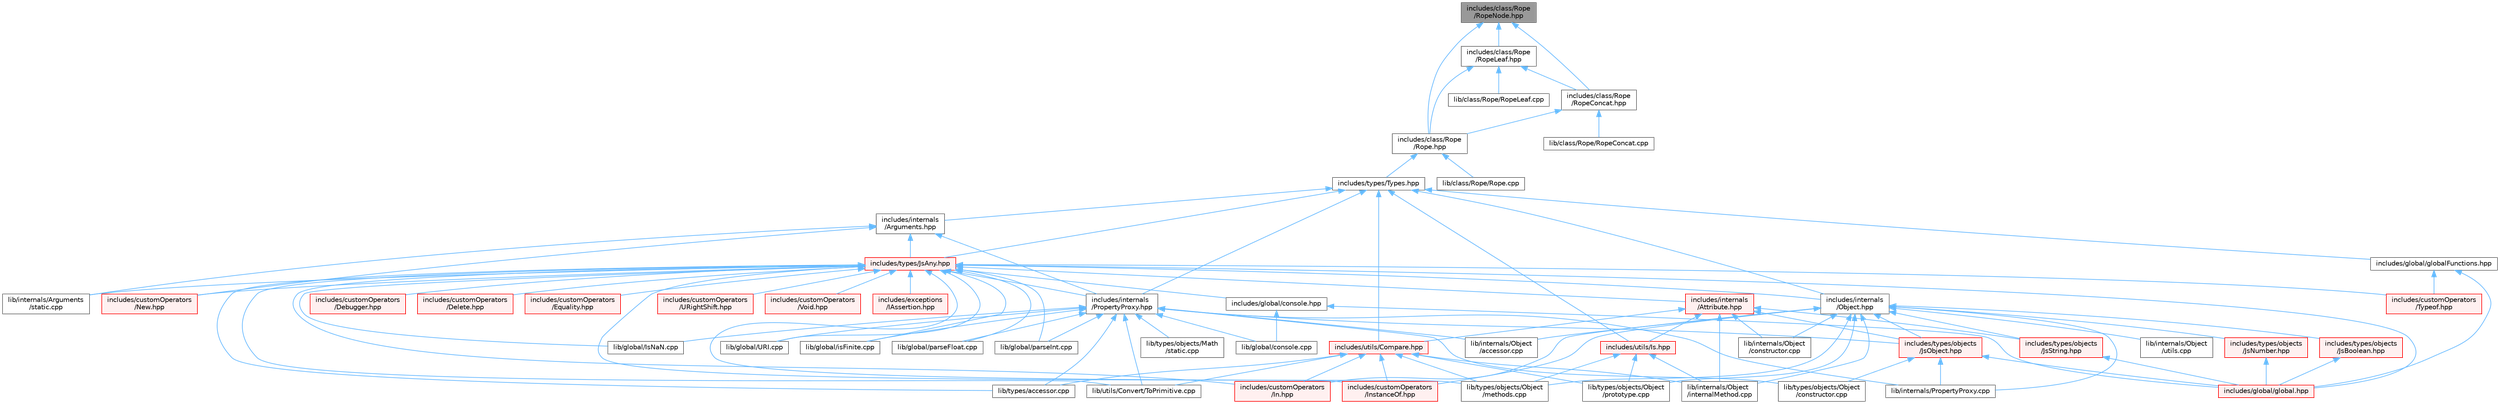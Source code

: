 digraph "includes/class/Rope/RopeNode.hpp"
{
 // LATEX_PDF_SIZE
  bgcolor="transparent";
  edge [fontname=Helvetica,fontsize=10,labelfontname=Helvetica,labelfontsize=10];
  node [fontname=Helvetica,fontsize=10,shape=box,height=0.2,width=0.4];
  Node1 [id="Node000001",label="includes/class/Rope\l/RopeNode.hpp",height=0.2,width=0.4,color="gray40", fillcolor="grey60", style="filled", fontcolor="black",tooltip=" "];
  Node1 -> Node2 [id="edge1_Node000001_Node000002",dir="back",color="steelblue1",style="solid",tooltip=" "];
  Node2 [id="Node000002",label="includes/class/Rope\l/Rope.hpp",height=0.2,width=0.4,color="grey40", fillcolor="white", style="filled",URL="$Rope_8hpp.html",tooltip=" "];
  Node2 -> Node3 [id="edge2_Node000002_Node000003",dir="back",color="steelblue1",style="solid",tooltip=" "];
  Node3 [id="Node000003",label="includes/types/Types.hpp",height=0.2,width=0.4,color="grey40", fillcolor="white", style="filled",URL="$Types_8hpp.html",tooltip=" "];
  Node3 -> Node4 [id="edge3_Node000003_Node000004",dir="back",color="steelblue1",style="solid",tooltip=" "];
  Node4 [id="Node000004",label="includes/global/globalFunctions.hpp",height=0.2,width=0.4,color="grey40", fillcolor="white", style="filled",URL="$globalFunctions_8hpp.html",tooltip=" "];
  Node4 -> Node5 [id="edge4_Node000004_Node000005",dir="back",color="steelblue1",style="solid",tooltip=" "];
  Node5 [id="Node000005",label="includes/customOperators\l/Typeof.hpp",height=0.2,width=0.4,color="red", fillcolor="#FFF0F0", style="filled",URL="$Typeof_8hpp.html",tooltip=" "];
  Node4 -> Node7 [id="edge5_Node000004_Node000007",dir="back",color="steelblue1",style="solid",tooltip=" "];
  Node7 [id="Node000007",label="includes/global/global.hpp",height=0.2,width=0.4,color="red", fillcolor="#FFF0F0", style="filled",URL="$global_8hpp.html",tooltip=" "];
  Node3 -> Node10 [id="edge6_Node000003_Node000010",dir="back",color="steelblue1",style="solid",tooltip=" "];
  Node10 [id="Node000010",label="includes/internals\l/Arguments.hpp",height=0.2,width=0.4,color="grey40", fillcolor="white", style="filled",URL="$Arguments_8hpp.html",tooltip=" "];
  Node10 -> Node11 [id="edge7_Node000010_Node000011",dir="back",color="steelblue1",style="solid",tooltip=" "];
  Node11 [id="Node000011",label="includes/customOperators\l/New.hpp",height=0.2,width=0.4,color="red", fillcolor="#FFF0F0", style="filled",URL="$New_8hpp.html",tooltip=" "];
  Node10 -> Node12 [id="edge8_Node000010_Node000012",dir="back",color="steelblue1",style="solid",tooltip=" "];
  Node12 [id="Node000012",label="includes/internals\l/PropertyProxy.hpp",height=0.2,width=0.4,color="grey40", fillcolor="white", style="filled",URL="$PropertyProxy_8hpp.html",tooltip=" "];
  Node12 -> Node13 [id="edge9_Node000012_Node000013",dir="back",color="steelblue1",style="solid",tooltip=" "];
  Node13 [id="Node000013",label="includes/types/objects\l/JsObject.hpp",height=0.2,width=0.4,color="red", fillcolor="#FFF0F0", style="filled",URL="$JsObject_8hpp.html",tooltip=" "];
  Node13 -> Node7 [id="edge10_Node000013_Node000007",dir="back",color="steelblue1",style="solid",tooltip=" "];
  Node13 -> Node35 [id="edge11_Node000013_Node000035",dir="back",color="steelblue1",style="solid",tooltip=" "];
  Node35 [id="Node000035",label="lib/internals/PropertyProxy.cpp",height=0.2,width=0.4,color="grey40", fillcolor="white", style="filled",URL="$PropertyProxy_8cpp.html",tooltip=" "];
  Node13 -> Node28 [id="edge12_Node000013_Node000028",dir="back",color="steelblue1",style="solid",tooltip=" "];
  Node28 [id="Node000028",label="lib/types/objects/Object\l/constructor.cpp",height=0.2,width=0.4,color="grey40", fillcolor="white", style="filled",URL="$types_2objects_2Object_2constructor_8cpp.html",tooltip=" "];
  Node12 -> Node42 [id="edge13_Node000012_Node000042",dir="back",color="steelblue1",style="solid",tooltip=" "];
  Node42 [id="Node000042",label="lib/global/IsNaN.cpp",height=0.2,width=0.4,color="grey40", fillcolor="white", style="filled",URL="$IsNaN_8cpp.html",tooltip=" "];
  Node12 -> Node43 [id="edge14_Node000012_Node000043",dir="back",color="steelblue1",style="solid",tooltip=" "];
  Node43 [id="Node000043",label="lib/global/URI.cpp",height=0.2,width=0.4,color="grey40", fillcolor="white", style="filled",URL="$URI_8cpp.html",tooltip=" "];
  Node12 -> Node44 [id="edge15_Node000012_Node000044",dir="back",color="steelblue1",style="solid",tooltip=" "];
  Node44 [id="Node000044",label="lib/global/console.cpp",height=0.2,width=0.4,color="grey40", fillcolor="white", style="filled",URL="$console_8cpp.html",tooltip=" "];
  Node12 -> Node45 [id="edge16_Node000012_Node000045",dir="back",color="steelblue1",style="solid",tooltip=" "];
  Node45 [id="Node000045",label="lib/global/isFinite.cpp",height=0.2,width=0.4,color="grey40", fillcolor="white", style="filled",URL="$isFinite_8cpp.html",tooltip=" "];
  Node12 -> Node46 [id="edge17_Node000012_Node000046",dir="back",color="steelblue1",style="solid",tooltip=" "];
  Node46 [id="Node000046",label="lib/global/parseFloat.cpp",height=0.2,width=0.4,color="grey40", fillcolor="white", style="filled",URL="$parseFloat_8cpp.html",tooltip=" "];
  Node12 -> Node47 [id="edge18_Node000012_Node000047",dir="back",color="steelblue1",style="solid",tooltip=" "];
  Node47 [id="Node000047",label="lib/global/parseInt.cpp",height=0.2,width=0.4,color="grey40", fillcolor="white", style="filled",URL="$parseInt_8cpp.html",tooltip=" "];
  Node12 -> Node48 [id="edge19_Node000012_Node000048",dir="back",color="steelblue1",style="solid",tooltip=" "];
  Node48 [id="Node000048",label="lib/internals/Object\l/accessor.cpp",height=0.2,width=0.4,color="grey40", fillcolor="white", style="filled",URL="$internals_2Object_2accessor_8cpp.html",tooltip=" "];
  Node12 -> Node35 [id="edge20_Node000012_Node000035",dir="back",color="steelblue1",style="solid",tooltip=" "];
  Node12 -> Node21 [id="edge21_Node000012_Node000021",dir="back",color="steelblue1",style="solid",tooltip=" "];
  Node21 [id="Node000021",label="lib/types/accessor.cpp",height=0.2,width=0.4,color="grey40", fillcolor="white", style="filled",URL="$types_2accessor_8cpp.html",tooltip=" "];
  Node12 -> Node49 [id="edge22_Node000012_Node000049",dir="back",color="steelblue1",style="solid",tooltip=" "];
  Node49 [id="Node000049",label="lib/types/objects/Math\l/static.cpp",height=0.2,width=0.4,color="grey40", fillcolor="white", style="filled",URL="$types_2objects_2Math_2static_8cpp.html",tooltip=" "];
  Node12 -> Node28 [id="edge23_Node000012_Node000028",dir="back",color="steelblue1",style="solid",tooltip=" "];
  Node12 -> Node50 [id="edge24_Node000012_Node000050",dir="back",color="steelblue1",style="solid",tooltip=" "];
  Node50 [id="Node000050",label="lib/utils/Convert/ToPrimitive.cpp",height=0.2,width=0.4,color="grey40", fillcolor="white", style="filled",URL="$ToPrimitive_8cpp.html",tooltip=" "];
  Node10 -> Node51 [id="edge25_Node000010_Node000051",dir="back",color="steelblue1",style="solid",tooltip=" "];
  Node51 [id="Node000051",label="includes/types/JsAny.hpp",height=0.2,width=0.4,color="red", fillcolor="#FFF0F0", style="filled",URL="$JsAny_8hpp.html",tooltip=" "];
  Node51 -> Node52 [id="edge26_Node000051_Node000052",dir="back",color="steelblue1",style="solid",tooltip=" "];
  Node52 [id="Node000052",label="includes/customOperators\l/Debugger.hpp",height=0.2,width=0.4,color="red", fillcolor="#FFF0F0", style="filled",URL="$Debugger_8hpp.html",tooltip=" "];
  Node51 -> Node53 [id="edge27_Node000051_Node000053",dir="back",color="steelblue1",style="solid",tooltip=" "];
  Node53 [id="Node000053",label="includes/customOperators\l/Delete.hpp",height=0.2,width=0.4,color="red", fillcolor="#FFF0F0", style="filled",URL="$Delete_8hpp.html",tooltip=" "];
  Node51 -> Node54 [id="edge28_Node000051_Node000054",dir="back",color="steelblue1",style="solid",tooltip=" "];
  Node54 [id="Node000054",label="includes/customOperators\l/Equality.hpp",height=0.2,width=0.4,color="red", fillcolor="#FFF0F0", style="filled",URL="$Equality_8hpp.html",tooltip=" "];
  Node51 -> Node55 [id="edge29_Node000051_Node000055",dir="back",color="steelblue1",style="solid",tooltip=" "];
  Node55 [id="Node000055",label="includes/customOperators\l/In.hpp",height=0.2,width=0.4,color="red", fillcolor="#FFF0F0", style="filled",URL="$In_8hpp.html",tooltip=" "];
  Node51 -> Node56 [id="edge30_Node000051_Node000056",dir="back",color="steelblue1",style="solid",tooltip=" "];
  Node56 [id="Node000056",label="includes/customOperators\l/InstanceOf.hpp",height=0.2,width=0.4,color="red", fillcolor="#FFF0F0", style="filled",URL="$InstanceOf_8hpp.html",tooltip=" "];
  Node51 -> Node11 [id="edge31_Node000051_Node000011",dir="back",color="steelblue1",style="solid",tooltip=" "];
  Node51 -> Node5 [id="edge32_Node000051_Node000005",dir="back",color="steelblue1",style="solid",tooltip=" "];
  Node51 -> Node57 [id="edge33_Node000051_Node000057",dir="back",color="steelblue1",style="solid",tooltip=" "];
  Node57 [id="Node000057",label="includes/customOperators\l/URightShift.hpp",height=0.2,width=0.4,color="red", fillcolor="#FFF0F0", style="filled",URL="$URightShift_8hpp.html",tooltip=" "];
  Node51 -> Node58 [id="edge34_Node000051_Node000058",dir="back",color="steelblue1",style="solid",tooltip=" "];
  Node58 [id="Node000058",label="includes/customOperators\l/Void.hpp",height=0.2,width=0.4,color="red", fillcolor="#FFF0F0", style="filled",URL="$Void_8hpp.html",tooltip=" "];
  Node51 -> Node59 [id="edge35_Node000051_Node000059",dir="back",color="steelblue1",style="solid",tooltip=" "];
  Node59 [id="Node000059",label="includes/exceptions\l/IAssertion.hpp",height=0.2,width=0.4,color="red", fillcolor="#FFF0F0", style="filled",URL="$IAssertion_8hpp.html",tooltip=" "];
  Node51 -> Node62 [id="edge36_Node000051_Node000062",dir="back",color="steelblue1",style="solid",tooltip=" "];
  Node62 [id="Node000062",label="includes/global/console.hpp",height=0.2,width=0.4,color="grey40", fillcolor="white", style="filled",URL="$console_8hpp.html",tooltip=" "];
  Node62 -> Node7 [id="edge37_Node000062_Node000007",dir="back",color="steelblue1",style="solid",tooltip=" "];
  Node62 -> Node44 [id="edge38_Node000062_Node000044",dir="back",color="steelblue1",style="solid",tooltip=" "];
  Node51 -> Node7 [id="edge39_Node000051_Node000007",dir="back",color="steelblue1",style="solid",tooltip=" "];
  Node51 -> Node63 [id="edge40_Node000051_Node000063",dir="back",color="steelblue1",style="solid",tooltip=" "];
  Node63 [id="Node000063",label="includes/internals\l/Attribute.hpp",height=0.2,width=0.4,color="red", fillcolor="#FFF0F0", style="filled",URL="$Attribute_8hpp.html",tooltip=" "];
  Node63 -> Node13 [id="edge41_Node000063_Node000013",dir="back",color="steelblue1",style="solid",tooltip=" "];
  Node63 -> Node64 [id="edge42_Node000063_Node000064",dir="back",color="steelblue1",style="solid",tooltip=" "];
  Node64 [id="Node000064",label="includes/types/objects\l/JsString.hpp",height=0.2,width=0.4,color="red", fillcolor="#FFF0F0", style="filled",URL="$JsString_8hpp.html",tooltip=" "];
  Node64 -> Node7 [id="edge43_Node000064_Node000007",dir="back",color="steelblue1",style="solid",tooltip=" "];
  Node63 -> Node68 [id="edge44_Node000063_Node000068",dir="back",color="steelblue1",style="solid",tooltip=" "];
  Node68 [id="Node000068",label="includes/utils/Compare.hpp",height=0.2,width=0.4,color="red", fillcolor="#FFF0F0", style="filled",URL="$Compare_8hpp.html",tooltip=" "];
  Node68 -> Node55 [id="edge45_Node000068_Node000055",dir="back",color="steelblue1",style="solid",tooltip=" "];
  Node68 -> Node56 [id="edge46_Node000068_Node000056",dir="back",color="steelblue1",style="solid",tooltip=" "];
  Node68 -> Node69 [id="edge47_Node000068_Node000069",dir="back",color="steelblue1",style="solid",tooltip=" "];
  Node69 [id="Node000069",label="lib/internals/Object\l/internalMethod.cpp",height=0.2,width=0.4,color="grey40", fillcolor="white", style="filled",URL="$internals_2Object_2internalMethod_8cpp.html",tooltip=" "];
  Node68 -> Node21 [id="edge48_Node000068_Node000021",dir="back",color="steelblue1",style="solid",tooltip=" "];
  Node68 -> Node29 [id="edge49_Node000068_Node000029",dir="back",color="steelblue1",style="solid",tooltip=" "];
  Node29 [id="Node000029",label="lib/types/objects/Object\l/methods.cpp",height=0.2,width=0.4,color="grey40", fillcolor="white", style="filled",URL="$Object_2methods_8cpp.html",tooltip=" "];
  Node68 -> Node30 [id="edge50_Node000068_Node000030",dir="back",color="steelblue1",style="solid",tooltip=" "];
  Node30 [id="Node000030",label="lib/types/objects/Object\l/prototype.cpp",height=0.2,width=0.4,color="grey40", fillcolor="white", style="filled",URL="$Object_2prototype_8cpp.html",tooltip=" "];
  Node68 -> Node50 [id="edge51_Node000068_Node000050",dir="back",color="steelblue1",style="solid",tooltip=" "];
  Node63 -> Node100 [id="edge52_Node000063_Node000100",dir="back",color="steelblue1",style="solid",tooltip=" "];
  Node100 [id="Node000100",label="includes/utils/Is.hpp",height=0.2,width=0.4,color="red", fillcolor="#FFF0F0", style="filled",URL="$Is_8hpp.html",tooltip=" "];
  Node100 -> Node69 [id="edge53_Node000100_Node000069",dir="back",color="steelblue1",style="solid",tooltip=" "];
  Node100 -> Node29 [id="edge54_Node000100_Node000029",dir="back",color="steelblue1",style="solid",tooltip=" "];
  Node100 -> Node30 [id="edge55_Node000100_Node000030",dir="back",color="steelblue1",style="solid",tooltip=" "];
  Node63 -> Node101 [id="edge56_Node000063_Node000101",dir="back",color="steelblue1",style="solid",tooltip=" "];
  Node101 [id="Node000101",label="lib/internals/Object\l/constructor.cpp",height=0.2,width=0.4,color="grey40", fillcolor="white", style="filled",URL="$internals_2Object_2constructor_8cpp.html",tooltip=" "];
  Node63 -> Node69 [id="edge57_Node000063_Node000069",dir="back",color="steelblue1",style="solid",tooltip=" "];
  Node51 -> Node102 [id="edge58_Node000051_Node000102",dir="back",color="steelblue1",style="solid",tooltip=" "];
  Node102 [id="Node000102",label="includes/internals\l/Object.hpp",height=0.2,width=0.4,color="grey40", fillcolor="white", style="filled",URL="$Object_8hpp.html",tooltip=" "];
  Node102 -> Node55 [id="edge59_Node000102_Node000055",dir="back",color="steelblue1",style="solid",tooltip=" "];
  Node102 -> Node56 [id="edge60_Node000102_Node000056",dir="back",color="steelblue1",style="solid",tooltip=" "];
  Node102 -> Node103 [id="edge61_Node000102_Node000103",dir="back",color="steelblue1",style="solid",tooltip=" "];
  Node103 [id="Node000103",label="includes/types/objects\l/JsBoolean.hpp",height=0.2,width=0.4,color="red", fillcolor="#FFF0F0", style="filled",URL="$JsBoolean_8hpp.html",tooltip=" "];
  Node103 -> Node7 [id="edge62_Node000103_Node000007",dir="back",color="steelblue1",style="solid",tooltip=" "];
  Node102 -> Node104 [id="edge63_Node000102_Node000104",dir="back",color="steelblue1",style="solid",tooltip=" "];
  Node104 [id="Node000104",label="includes/types/objects\l/JsNumber.hpp",height=0.2,width=0.4,color="red", fillcolor="#FFF0F0", style="filled",URL="$JsNumber_8hpp.html",tooltip=" "];
  Node104 -> Node7 [id="edge64_Node000104_Node000007",dir="back",color="steelblue1",style="solid",tooltip=" "];
  Node102 -> Node13 [id="edge65_Node000102_Node000013",dir="back",color="steelblue1",style="solid",tooltip=" "];
  Node102 -> Node64 [id="edge66_Node000102_Node000064",dir="back",color="steelblue1",style="solid",tooltip=" "];
  Node102 -> Node48 [id="edge67_Node000102_Node000048",dir="back",color="steelblue1",style="solid",tooltip=" "];
  Node102 -> Node101 [id="edge68_Node000102_Node000101",dir="back",color="steelblue1",style="solid",tooltip=" "];
  Node102 -> Node69 [id="edge69_Node000102_Node000069",dir="back",color="steelblue1",style="solid",tooltip=" "];
  Node102 -> Node105 [id="edge70_Node000102_Node000105",dir="back",color="steelblue1",style="solid",tooltip=" "];
  Node105 [id="Node000105",label="lib/internals/Object\l/utils.cpp",height=0.2,width=0.4,color="grey40", fillcolor="white", style="filled",URL="$utils_8cpp.html",tooltip=" "];
  Node102 -> Node35 [id="edge71_Node000102_Node000035",dir="back",color="steelblue1",style="solid",tooltip=" "];
  Node102 -> Node29 [id="edge72_Node000102_Node000029",dir="back",color="steelblue1",style="solid",tooltip=" "];
  Node102 -> Node30 [id="edge73_Node000102_Node000030",dir="back",color="steelblue1",style="solid",tooltip=" "];
  Node51 -> Node12 [id="edge74_Node000051_Node000012",dir="back",color="steelblue1",style="solid",tooltip=" "];
  Node51 -> Node42 [id="edge75_Node000051_Node000042",dir="back",color="steelblue1",style="solid",tooltip=" "];
  Node51 -> Node43 [id="edge76_Node000051_Node000043",dir="back",color="steelblue1",style="solid",tooltip=" "];
  Node51 -> Node45 [id="edge77_Node000051_Node000045",dir="back",color="steelblue1",style="solid",tooltip=" "];
  Node51 -> Node46 [id="edge78_Node000051_Node000046",dir="back",color="steelblue1",style="solid",tooltip=" "];
  Node51 -> Node47 [id="edge79_Node000051_Node000047",dir="back",color="steelblue1",style="solid",tooltip=" "];
  Node51 -> Node20 [id="edge80_Node000051_Node000020",dir="back",color="steelblue1",style="solid",tooltip=" "];
  Node20 [id="Node000020",label="lib/internals/Arguments\l/static.cpp",height=0.2,width=0.4,color="grey40", fillcolor="white", style="filled",URL="$internals_2Arguments_2static_8cpp.html",tooltip=" "];
  Node51 -> Node21 [id="edge81_Node000051_Node000021",dir="back",color="steelblue1",style="solid",tooltip=" "];
  Node51 -> Node29 [id="edge82_Node000051_Node000029",dir="back",color="steelblue1",style="solid",tooltip=" "];
  Node51 -> Node50 [id="edge83_Node000051_Node000050",dir="back",color="steelblue1",style="solid",tooltip=" "];
  Node10 -> Node20 [id="edge84_Node000010_Node000020",dir="back",color="steelblue1",style="solid",tooltip=" "];
  Node3 -> Node102 [id="edge85_Node000003_Node000102",dir="back",color="steelblue1",style="solid",tooltip=" "];
  Node3 -> Node12 [id="edge86_Node000003_Node000012",dir="back",color="steelblue1",style="solid",tooltip=" "];
  Node3 -> Node51 [id="edge87_Node000003_Node000051",dir="back",color="steelblue1",style="solid",tooltip=" "];
  Node3 -> Node68 [id="edge88_Node000003_Node000068",dir="back",color="steelblue1",style="solid",tooltip=" "];
  Node3 -> Node100 [id="edge89_Node000003_Node000100",dir="back",color="steelblue1",style="solid",tooltip=" "];
  Node2 -> Node111 [id="edge90_Node000002_Node000111",dir="back",color="steelblue1",style="solid",tooltip=" "];
  Node111 [id="Node000111",label="lib/class/Rope/Rope.cpp",height=0.2,width=0.4,color="grey40", fillcolor="white", style="filled",URL="$Rope_8cpp.html",tooltip=" "];
  Node1 -> Node112 [id="edge91_Node000001_Node000112",dir="back",color="steelblue1",style="solid",tooltip=" "];
  Node112 [id="Node000112",label="includes/class/Rope\l/RopeConcat.hpp",height=0.2,width=0.4,color="grey40", fillcolor="white", style="filled",URL="$RopeConcat_8hpp.html",tooltip=" "];
  Node112 -> Node2 [id="edge92_Node000112_Node000002",dir="back",color="steelblue1",style="solid",tooltip=" "];
  Node112 -> Node113 [id="edge93_Node000112_Node000113",dir="back",color="steelblue1",style="solid",tooltip=" "];
  Node113 [id="Node000113",label="lib/class/Rope/RopeConcat.cpp",height=0.2,width=0.4,color="grey40", fillcolor="white", style="filled",URL="$RopeConcat_8cpp.html",tooltip=" "];
  Node1 -> Node114 [id="edge94_Node000001_Node000114",dir="back",color="steelblue1",style="solid",tooltip=" "];
  Node114 [id="Node000114",label="includes/class/Rope\l/RopeLeaf.hpp",height=0.2,width=0.4,color="grey40", fillcolor="white", style="filled",URL="$RopeLeaf_8hpp.html",tooltip=" "];
  Node114 -> Node2 [id="edge95_Node000114_Node000002",dir="back",color="steelblue1",style="solid",tooltip=" "];
  Node114 -> Node112 [id="edge96_Node000114_Node000112",dir="back",color="steelblue1",style="solid",tooltip=" "];
  Node114 -> Node115 [id="edge97_Node000114_Node000115",dir="back",color="steelblue1",style="solid",tooltip=" "];
  Node115 [id="Node000115",label="lib/class/Rope/RopeLeaf.cpp",height=0.2,width=0.4,color="grey40", fillcolor="white", style="filled",URL="$RopeLeaf_8cpp.html",tooltip=" "];
}
